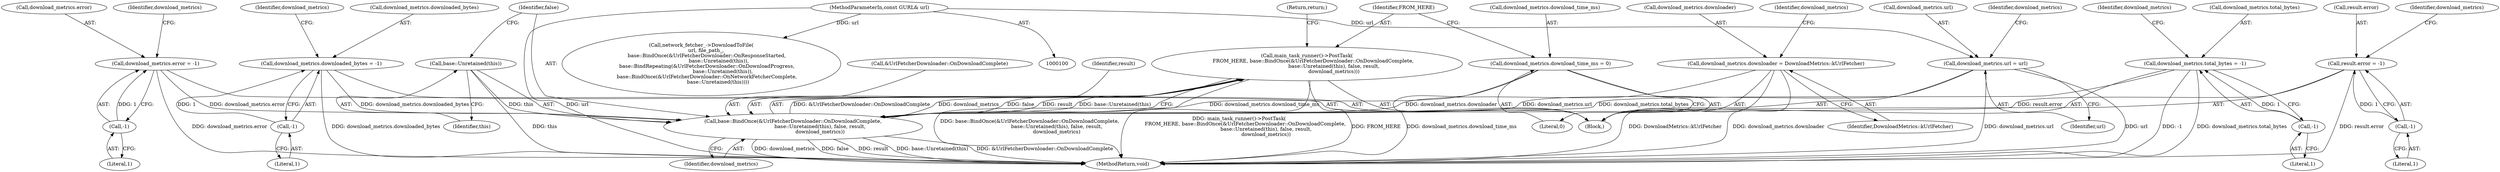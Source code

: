 digraph "0_Chrome_e7b0b560a8f1c3f1c15a2c7486d212543660b8a6_1@API" {
"1000149" [label="(Call,main_task_runner()->PostTask(\n        FROM_HERE, base::BindOnce(&UrlFetcherDownloader::OnDownloadComplete,\n                                  base::Unretained(this), false, result,\n                                  download_metrics)))"];
"1000151" [label="(Call,base::BindOnce(&UrlFetcherDownloader::OnDownloadComplete,\n                                  base::Unretained(this), false, result,\n                                  download_metrics))"];
"1000154" [label="(Call,base::Unretained(this))"];
"1000109" [label="(Call,result.error = -1)"];
"1000113" [label="(Call,-1)"];
"1000116" [label="(Call,download_metrics.url = url)"];
"1000101" [label="(MethodParameterIn,const GURL& url)"];
"1000138" [label="(Call,download_metrics.total_bytes = -1)"];
"1000142" [label="(Call,-1)"];
"1000126" [label="(Call,download_metrics.error = -1)"];
"1000130" [label="(Call,-1)"];
"1000132" [label="(Call,download_metrics.downloaded_bytes = -1)"];
"1000136" [label="(Call,-1)"];
"1000121" [label="(Call,download_metrics.downloader = DownloadMetrics::kUrlFetcher)"];
"1000144" [label="(Call,download_metrics.download_time_ms = 0)"];
"1000154" [label="(Call,base::Unretained(this))"];
"1000128" [label="(Identifier,download_metrics)"];
"1000142" [label="(Call,-1)"];
"1000148" [label="(Literal,0)"];
"1000101" [label="(MethodParameterIn,const GURL& url)"];
"1000138" [label="(Call,download_metrics.total_bytes = -1)"];
"1000110" [label="(Call,result.error)"];
"1000117" [label="(Call,download_metrics.url)"];
"1000149" [label="(Call,main_task_runner()->PostTask(\n        FROM_HERE, base::BindOnce(&UrlFetcherDownloader::OnDownloadComplete,\n                                  base::Unretained(this), false, result,\n                                  download_metrics)))"];
"1000109" [label="(Call,result.error = -1)"];
"1000155" [label="(Identifier,this)"];
"1000122" [label="(Call,download_metrics.downloader)"];
"1000113" [label="(Call,-1)"];
"1000120" [label="(Identifier,url)"];
"1000139" [label="(Call,download_metrics.total_bytes)"];
"1000152" [label="(Call,&UrlFetcherDownloader::OnDownloadComplete)"];
"1000159" [label="(Return,return;)"];
"1000140" [label="(Identifier,download_metrics)"];
"1000145" [label="(Call,download_metrics.download_time_ms)"];
"1000151" [label="(Call,base::BindOnce(&UrlFetcherDownloader::OnDownloadComplete,\n                                  base::Unretained(this), false, result,\n                                  download_metrics))"];
"1000125" [label="(Identifier,DownloadMetrics::kUrlFetcher)"];
"1000131" [label="(Literal,1)"];
"1000144" [label="(Call,download_metrics.download_time_ms = 0)"];
"1000143" [label="(Literal,1)"];
"1000107" [label="(Block,)"];
"1000150" [label="(Identifier,FROM_HERE)"];
"1000116" [label="(Call,download_metrics.url = url)"];
"1000137" [label="(Literal,1)"];
"1000132" [label="(Call,download_metrics.downloaded_bytes = -1)"];
"1000118" [label="(Identifier,download_metrics)"];
"1000127" [label="(Call,download_metrics.error)"];
"1000146" [label="(Identifier,download_metrics)"];
"1000156" [label="(Identifier,false)"];
"1000121" [label="(Call,download_metrics.downloader = DownloadMetrics::kUrlFetcher)"];
"1000114" [label="(Literal,1)"];
"1000158" [label="(Identifier,download_metrics)"];
"1000123" [label="(Identifier,download_metrics)"];
"1000133" [label="(Call,download_metrics.downloaded_bytes)"];
"1000130" [label="(Call,-1)"];
"1000136" [label="(Call,-1)"];
"1000126" [label="(Call,download_metrics.error = -1)"];
"1000167" [label="(Call,network_fetcher_->DownloadToFile(\n      url, file_path_,\n       base::BindOnce(&UrlFetcherDownloader::OnResponseStarted,\n                      base::Unretained(this)),\n       base::BindRepeating(&UrlFetcherDownloader::OnDownloadProgress,\n                           base::Unretained(this)),\n       base::BindOnce(&UrlFetcherDownloader::OnNetworkFetcherComplete,\n                     base::Unretained(this))))"];
"1000157" [label="(Identifier,result)"];
"1000134" [label="(Identifier,download_metrics)"];
"1000188" [label="(MethodReturn,void)"];
"1000149" -> "1000107"  [label="AST: "];
"1000149" -> "1000151"  [label="CFG: "];
"1000150" -> "1000149"  [label="AST: "];
"1000151" -> "1000149"  [label="AST: "];
"1000159" -> "1000149"  [label="CFG: "];
"1000149" -> "1000188"  [label="DDG: base::BindOnce(&UrlFetcherDownloader::OnDownloadComplete,\n                                  base::Unretained(this), false, result,\n                                  download_metrics)"];
"1000149" -> "1000188"  [label="DDG: main_task_runner()->PostTask(\n        FROM_HERE, base::BindOnce(&UrlFetcherDownloader::OnDownloadComplete,\n                                  base::Unretained(this), false, result,\n                                  download_metrics))"];
"1000149" -> "1000188"  [label="DDG: FROM_HERE"];
"1000151" -> "1000149"  [label="DDG: &UrlFetcherDownloader::OnDownloadComplete"];
"1000151" -> "1000149"  [label="DDG: download_metrics"];
"1000151" -> "1000149"  [label="DDG: false"];
"1000151" -> "1000149"  [label="DDG: result"];
"1000151" -> "1000149"  [label="DDG: base::Unretained(this)"];
"1000151" -> "1000158"  [label="CFG: "];
"1000152" -> "1000151"  [label="AST: "];
"1000154" -> "1000151"  [label="AST: "];
"1000156" -> "1000151"  [label="AST: "];
"1000157" -> "1000151"  [label="AST: "];
"1000158" -> "1000151"  [label="AST: "];
"1000151" -> "1000188"  [label="DDG: result"];
"1000151" -> "1000188"  [label="DDG: base::Unretained(this)"];
"1000151" -> "1000188"  [label="DDG: &UrlFetcherDownloader::OnDownloadComplete"];
"1000151" -> "1000188"  [label="DDG: download_metrics"];
"1000151" -> "1000188"  [label="DDG: false"];
"1000154" -> "1000151"  [label="DDG: this"];
"1000109" -> "1000151"  [label="DDG: result.error"];
"1000116" -> "1000151"  [label="DDG: download_metrics.url"];
"1000138" -> "1000151"  [label="DDG: download_metrics.total_bytes"];
"1000126" -> "1000151"  [label="DDG: download_metrics.error"];
"1000132" -> "1000151"  [label="DDG: download_metrics.downloaded_bytes"];
"1000121" -> "1000151"  [label="DDG: download_metrics.downloader"];
"1000144" -> "1000151"  [label="DDG: download_metrics.download_time_ms"];
"1000154" -> "1000155"  [label="CFG: "];
"1000155" -> "1000154"  [label="AST: "];
"1000156" -> "1000154"  [label="CFG: "];
"1000154" -> "1000188"  [label="DDG: this"];
"1000109" -> "1000107"  [label="AST: "];
"1000109" -> "1000113"  [label="CFG: "];
"1000110" -> "1000109"  [label="AST: "];
"1000113" -> "1000109"  [label="AST: "];
"1000118" -> "1000109"  [label="CFG: "];
"1000109" -> "1000188"  [label="DDG: result.error"];
"1000113" -> "1000109"  [label="DDG: 1"];
"1000113" -> "1000114"  [label="CFG: "];
"1000114" -> "1000113"  [label="AST: "];
"1000116" -> "1000107"  [label="AST: "];
"1000116" -> "1000120"  [label="CFG: "];
"1000117" -> "1000116"  [label="AST: "];
"1000120" -> "1000116"  [label="AST: "];
"1000123" -> "1000116"  [label="CFG: "];
"1000116" -> "1000188"  [label="DDG: download_metrics.url"];
"1000116" -> "1000188"  [label="DDG: url"];
"1000101" -> "1000116"  [label="DDG: url"];
"1000101" -> "1000100"  [label="AST: "];
"1000101" -> "1000188"  [label="DDG: url"];
"1000101" -> "1000167"  [label="DDG: url"];
"1000138" -> "1000107"  [label="AST: "];
"1000138" -> "1000142"  [label="CFG: "];
"1000139" -> "1000138"  [label="AST: "];
"1000142" -> "1000138"  [label="AST: "];
"1000146" -> "1000138"  [label="CFG: "];
"1000138" -> "1000188"  [label="DDG: -1"];
"1000138" -> "1000188"  [label="DDG: download_metrics.total_bytes"];
"1000142" -> "1000138"  [label="DDG: 1"];
"1000142" -> "1000143"  [label="CFG: "];
"1000143" -> "1000142"  [label="AST: "];
"1000126" -> "1000107"  [label="AST: "];
"1000126" -> "1000130"  [label="CFG: "];
"1000127" -> "1000126"  [label="AST: "];
"1000130" -> "1000126"  [label="AST: "];
"1000134" -> "1000126"  [label="CFG: "];
"1000126" -> "1000188"  [label="DDG: download_metrics.error"];
"1000130" -> "1000126"  [label="DDG: 1"];
"1000130" -> "1000131"  [label="CFG: "];
"1000131" -> "1000130"  [label="AST: "];
"1000132" -> "1000107"  [label="AST: "];
"1000132" -> "1000136"  [label="CFG: "];
"1000133" -> "1000132"  [label="AST: "];
"1000136" -> "1000132"  [label="AST: "];
"1000140" -> "1000132"  [label="CFG: "];
"1000132" -> "1000188"  [label="DDG: download_metrics.downloaded_bytes"];
"1000136" -> "1000132"  [label="DDG: 1"];
"1000136" -> "1000137"  [label="CFG: "];
"1000137" -> "1000136"  [label="AST: "];
"1000121" -> "1000107"  [label="AST: "];
"1000121" -> "1000125"  [label="CFG: "];
"1000122" -> "1000121"  [label="AST: "];
"1000125" -> "1000121"  [label="AST: "];
"1000128" -> "1000121"  [label="CFG: "];
"1000121" -> "1000188"  [label="DDG: DownloadMetrics::kUrlFetcher"];
"1000121" -> "1000188"  [label="DDG: download_metrics.downloader"];
"1000144" -> "1000107"  [label="AST: "];
"1000144" -> "1000148"  [label="CFG: "];
"1000145" -> "1000144"  [label="AST: "];
"1000148" -> "1000144"  [label="AST: "];
"1000150" -> "1000144"  [label="CFG: "];
"1000144" -> "1000188"  [label="DDG: download_metrics.download_time_ms"];
}
